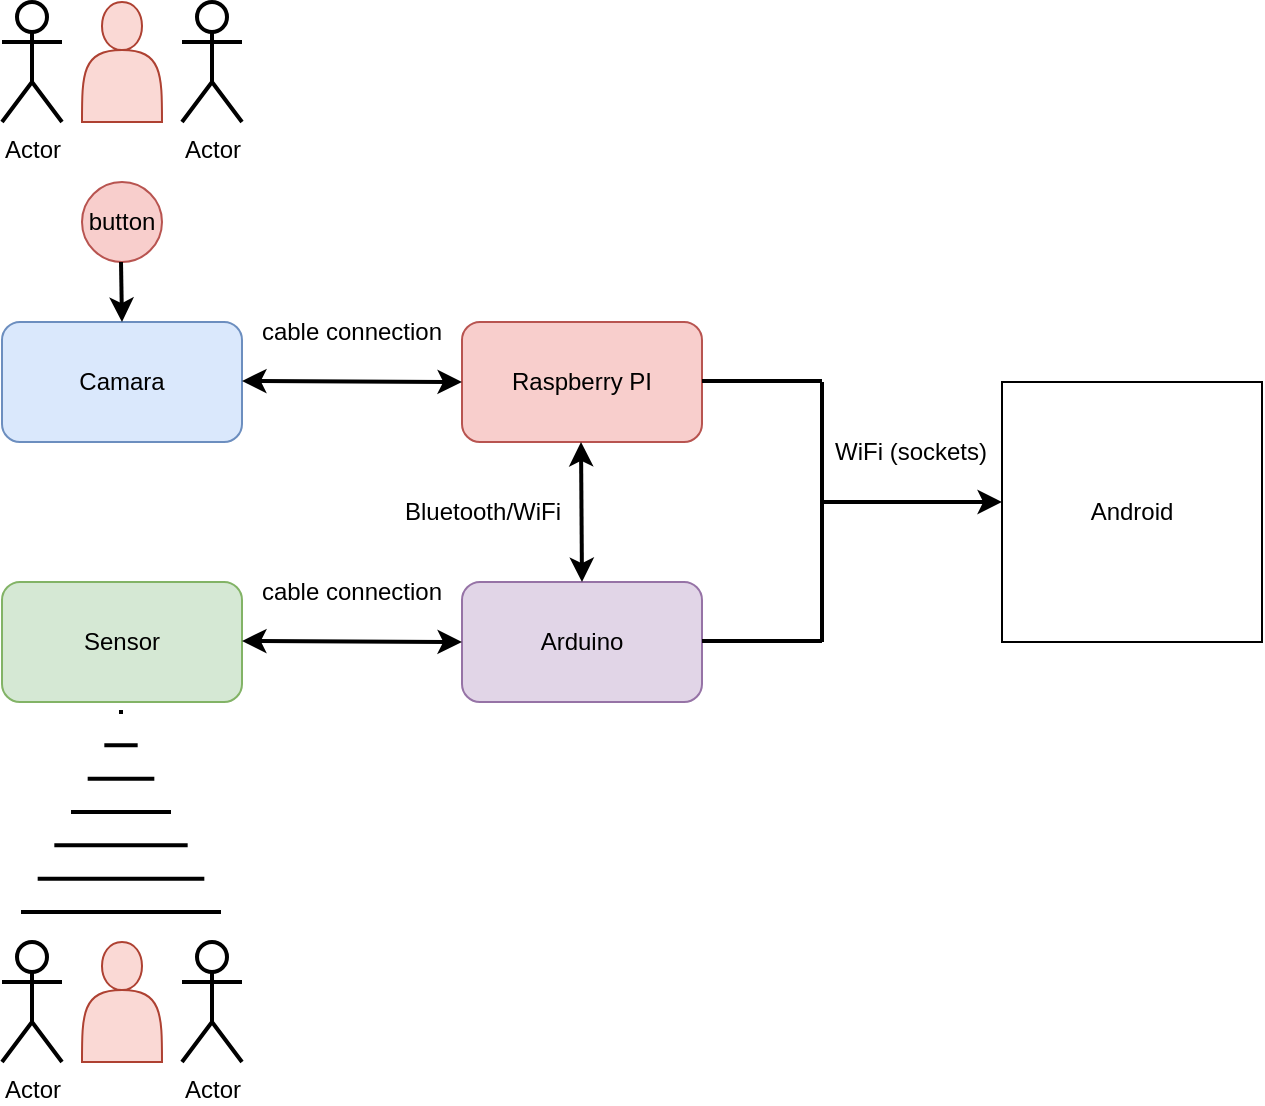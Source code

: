 <mxfile version="24.0.5" type="device">
  <diagram name="Página-1" id="m5ZEkIe0Ds1u21Ip457F">
    <mxGraphModel dx="1098" dy="706" grid="1" gridSize="10" guides="1" tooltips="1" connect="1" arrows="1" fold="1" page="1" pageScale="1" pageWidth="827" pageHeight="1169" math="0" shadow="0">
      <root>
        <mxCell id="0" />
        <mxCell id="1" parent="0" />
        <mxCell id="HDyTkOajyZTGHJc2tiK7-4" value="Raspberry PI" style="rounded=1;whiteSpace=wrap;html=1;fillColor=#f8cecc;strokeColor=#b85450;" parent="1" vertex="1">
          <mxGeometry x="240" y="290" width="120" height="60" as="geometry" />
        </mxCell>
        <mxCell id="HDyTkOajyZTGHJc2tiK7-5" value="Camara" style="rounded=1;whiteSpace=wrap;html=1;fillColor=#dae8fc;strokeColor=#6c8ebf;" parent="1" vertex="1">
          <mxGeometry x="10" y="290" width="120" height="60" as="geometry" />
        </mxCell>
        <mxCell id="HDyTkOajyZTGHJc2tiK7-6" value="" style="endArrow=classic;startArrow=classic;html=1;rounded=0;strokeWidth=2;entryX=0;entryY=0.5;entryDx=0;entryDy=0;" parent="1" target="HDyTkOajyZTGHJc2tiK7-4" edge="1">
          <mxGeometry width="50" height="50" relative="1" as="geometry">
            <mxPoint x="130" y="319.5" as="sourcePoint" />
            <mxPoint x="200" y="319.5" as="targetPoint" />
          </mxGeometry>
        </mxCell>
        <mxCell id="HDyTkOajyZTGHJc2tiK7-13" value="cable connection" style="text;html=1;strokeColor=none;fillColor=none;align=center;verticalAlign=middle;whiteSpace=wrap;rounded=0;" parent="1" vertex="1">
          <mxGeometry x="130" y="280" width="110" height="30" as="geometry" />
        </mxCell>
        <mxCell id="HDyTkOajyZTGHJc2tiK7-14" value="Sensor" style="rounded=1;whiteSpace=wrap;html=1;fillColor=#d5e8d4;strokeColor=#82b366;" parent="1" vertex="1">
          <mxGeometry x="10" y="420" width="120" height="60" as="geometry" />
        </mxCell>
        <mxCell id="HDyTkOajyZTGHJc2tiK7-15" value="Arduino" style="rounded=1;whiteSpace=wrap;html=1;fillColor=#e1d5e7;strokeColor=#9673a6;" parent="1" vertex="1">
          <mxGeometry x="240" y="420" width="120" height="60" as="geometry" />
        </mxCell>
        <mxCell id="HDyTkOajyZTGHJc2tiK7-16" value="" style="endArrow=classic;startArrow=classic;html=1;rounded=0;strokeWidth=2;entryX=0;entryY=0.5;entryDx=0;entryDy=0;" parent="1" edge="1">
          <mxGeometry width="50" height="50" relative="1" as="geometry">
            <mxPoint x="130" y="449.5" as="sourcePoint" />
            <mxPoint x="240" y="450" as="targetPoint" />
          </mxGeometry>
        </mxCell>
        <mxCell id="HDyTkOajyZTGHJc2tiK7-21" value="cable connection" style="text;html=1;strokeColor=none;fillColor=none;align=center;verticalAlign=middle;whiteSpace=wrap;rounded=0;" parent="1" vertex="1">
          <mxGeometry x="130" y="410" width="110" height="30" as="geometry" />
        </mxCell>
        <mxCell id="HDyTkOajyZTGHJc2tiK7-22" value="" style="endArrow=none;html=1;rounded=0;strokeWidth=2;" parent="1" edge="1">
          <mxGeometry width="50" height="50" relative="1" as="geometry">
            <mxPoint x="360" y="319.5" as="sourcePoint" />
            <mxPoint x="420" y="319.5" as="targetPoint" />
          </mxGeometry>
        </mxCell>
        <mxCell id="HDyTkOajyZTGHJc2tiK7-23" value="" style="endArrow=none;html=1;rounded=0;strokeWidth=2;" parent="1" edge="1">
          <mxGeometry width="50" height="50" relative="1" as="geometry">
            <mxPoint x="360" y="449.5" as="sourcePoint" />
            <mxPoint x="420" y="449.5" as="targetPoint" />
          </mxGeometry>
        </mxCell>
        <mxCell id="HDyTkOajyZTGHJc2tiK7-25" value="" style="endArrow=none;html=1;rounded=0;strokeWidth=2;" parent="1" edge="1">
          <mxGeometry width="50" height="50" relative="1" as="geometry">
            <mxPoint x="420" y="320" as="sourcePoint" />
            <mxPoint x="420" y="450" as="targetPoint" />
            <Array as="points">
              <mxPoint x="420" y="330" />
            </Array>
          </mxGeometry>
        </mxCell>
        <mxCell id="HDyTkOajyZTGHJc2tiK7-26" value="" style="endArrow=classic;html=1;rounded=0;strokeWidth=2;" parent="1" edge="1">
          <mxGeometry width="50" height="50" relative="1" as="geometry">
            <mxPoint x="420" y="380" as="sourcePoint" />
            <mxPoint x="510" y="380" as="targetPoint" />
          </mxGeometry>
        </mxCell>
        <mxCell id="HDyTkOajyZTGHJc2tiK7-28" value="Android" style="whiteSpace=wrap;html=1;aspect=fixed;" parent="1" vertex="1">
          <mxGeometry x="510" y="320" width="130" height="130" as="geometry" />
        </mxCell>
        <mxCell id="HDyTkOajyZTGHJc2tiK7-29" value="button" style="ellipse;whiteSpace=wrap;html=1;aspect=fixed;fillColor=#f8cecc;strokeColor=#b85450;" parent="1" vertex="1">
          <mxGeometry x="50" y="220" width="40" height="40" as="geometry" />
        </mxCell>
        <mxCell id="HDyTkOajyZTGHJc2tiK7-30" value="" style="endArrow=classic;html=1;rounded=0;strokeWidth=2;" parent="1" edge="1">
          <mxGeometry width="50" height="50" relative="1" as="geometry">
            <mxPoint x="69.5" y="260" as="sourcePoint" />
            <mxPoint x="70" y="290" as="targetPoint" />
          </mxGeometry>
        </mxCell>
        <mxCell id="HDyTkOajyZTGHJc2tiK7-31" value="" style="shape=mxgraph.arrows2.wedgeArrowDashed2;html=1;bendable=0;startWidth=50;stepSize=15;rounded=0;strokeWidth=2;" parent="1" edge="1">
          <mxGeometry width="100" height="100" relative="1" as="geometry">
            <mxPoint x="69.5" y="585" as="sourcePoint" />
            <mxPoint x="69.5" y="485" as="targetPoint" />
          </mxGeometry>
        </mxCell>
        <mxCell id="HDyTkOajyZTGHJc2tiK7-33" value="" style="shape=actor;whiteSpace=wrap;html=1;fillColor=#fad9d5;strokeColor=#ae4132;" parent="1" vertex="1">
          <mxGeometry x="50" y="600" width="40" height="60" as="geometry" />
        </mxCell>
        <mxCell id="HDyTkOajyZTGHJc2tiK7-34" value="" style="shape=actor;whiteSpace=wrap;html=1;fillColor=#fad9d5;strokeColor=#ae4132;" parent="1" vertex="1">
          <mxGeometry x="50" y="130" width="40" height="60" as="geometry" />
        </mxCell>
        <mxCell id="HDyTkOajyZTGHJc2tiK7-35" value="WiFi (sockets)" style="text;html=1;align=center;verticalAlign=middle;resizable=0;points=[];autosize=1;strokeColor=none;fillColor=none;" parent="1" vertex="1">
          <mxGeometry x="414" y="340" width="100" height="30" as="geometry" />
        </mxCell>
        <mxCell id="HDyTkOajyZTGHJc2tiK7-36" value="Actor" style="shape=umlActor;verticalLabelPosition=bottom;verticalAlign=top;html=1;outlineConnect=0;strokeWidth=2;" parent="1" vertex="1">
          <mxGeometry x="100" y="130" width="30" height="60" as="geometry" />
        </mxCell>
        <mxCell id="HDyTkOajyZTGHJc2tiK7-37" value="Actor" style="shape=umlActor;verticalLabelPosition=bottom;verticalAlign=top;html=1;outlineConnect=0;strokeWidth=2;" parent="1" vertex="1">
          <mxGeometry x="10" y="130" width="30" height="60" as="geometry" />
        </mxCell>
        <mxCell id="HDyTkOajyZTGHJc2tiK7-38" value="Actor" style="shape=umlActor;verticalLabelPosition=bottom;verticalAlign=top;html=1;outlineConnect=0;strokeWidth=2;" parent="1" vertex="1">
          <mxGeometry x="100" y="600" width="30" height="60" as="geometry" />
        </mxCell>
        <mxCell id="HDyTkOajyZTGHJc2tiK7-39" value="Actor" style="shape=umlActor;verticalLabelPosition=bottom;verticalAlign=top;html=1;outlineConnect=0;strokeWidth=2;" parent="1" vertex="1">
          <mxGeometry x="10" y="600" width="30" height="60" as="geometry" />
        </mxCell>
        <mxCell id="MrZoTNWJSX0cL5QvTqKr-1" value="Bluetooth/WiFi" style="text;html=1;align=center;verticalAlign=middle;resizable=0;points=[];autosize=1;strokeColor=none;fillColor=none;" vertex="1" parent="1">
          <mxGeometry x="200" y="370" width="100" height="30" as="geometry" />
        </mxCell>
        <mxCell id="MrZoTNWJSX0cL5QvTqKr-2" value="" style="endArrow=classic;startArrow=classic;html=1;rounded=0;strokeWidth=2;exitX=0.5;exitY=0;exitDx=0;exitDy=0;" edge="1" parent="1" source="HDyTkOajyZTGHJc2tiK7-15">
          <mxGeometry width="50" height="50" relative="1" as="geometry">
            <mxPoint x="299.5" y="410" as="sourcePoint" />
            <mxPoint x="299.5" y="350" as="targetPoint" />
          </mxGeometry>
        </mxCell>
      </root>
    </mxGraphModel>
  </diagram>
</mxfile>
